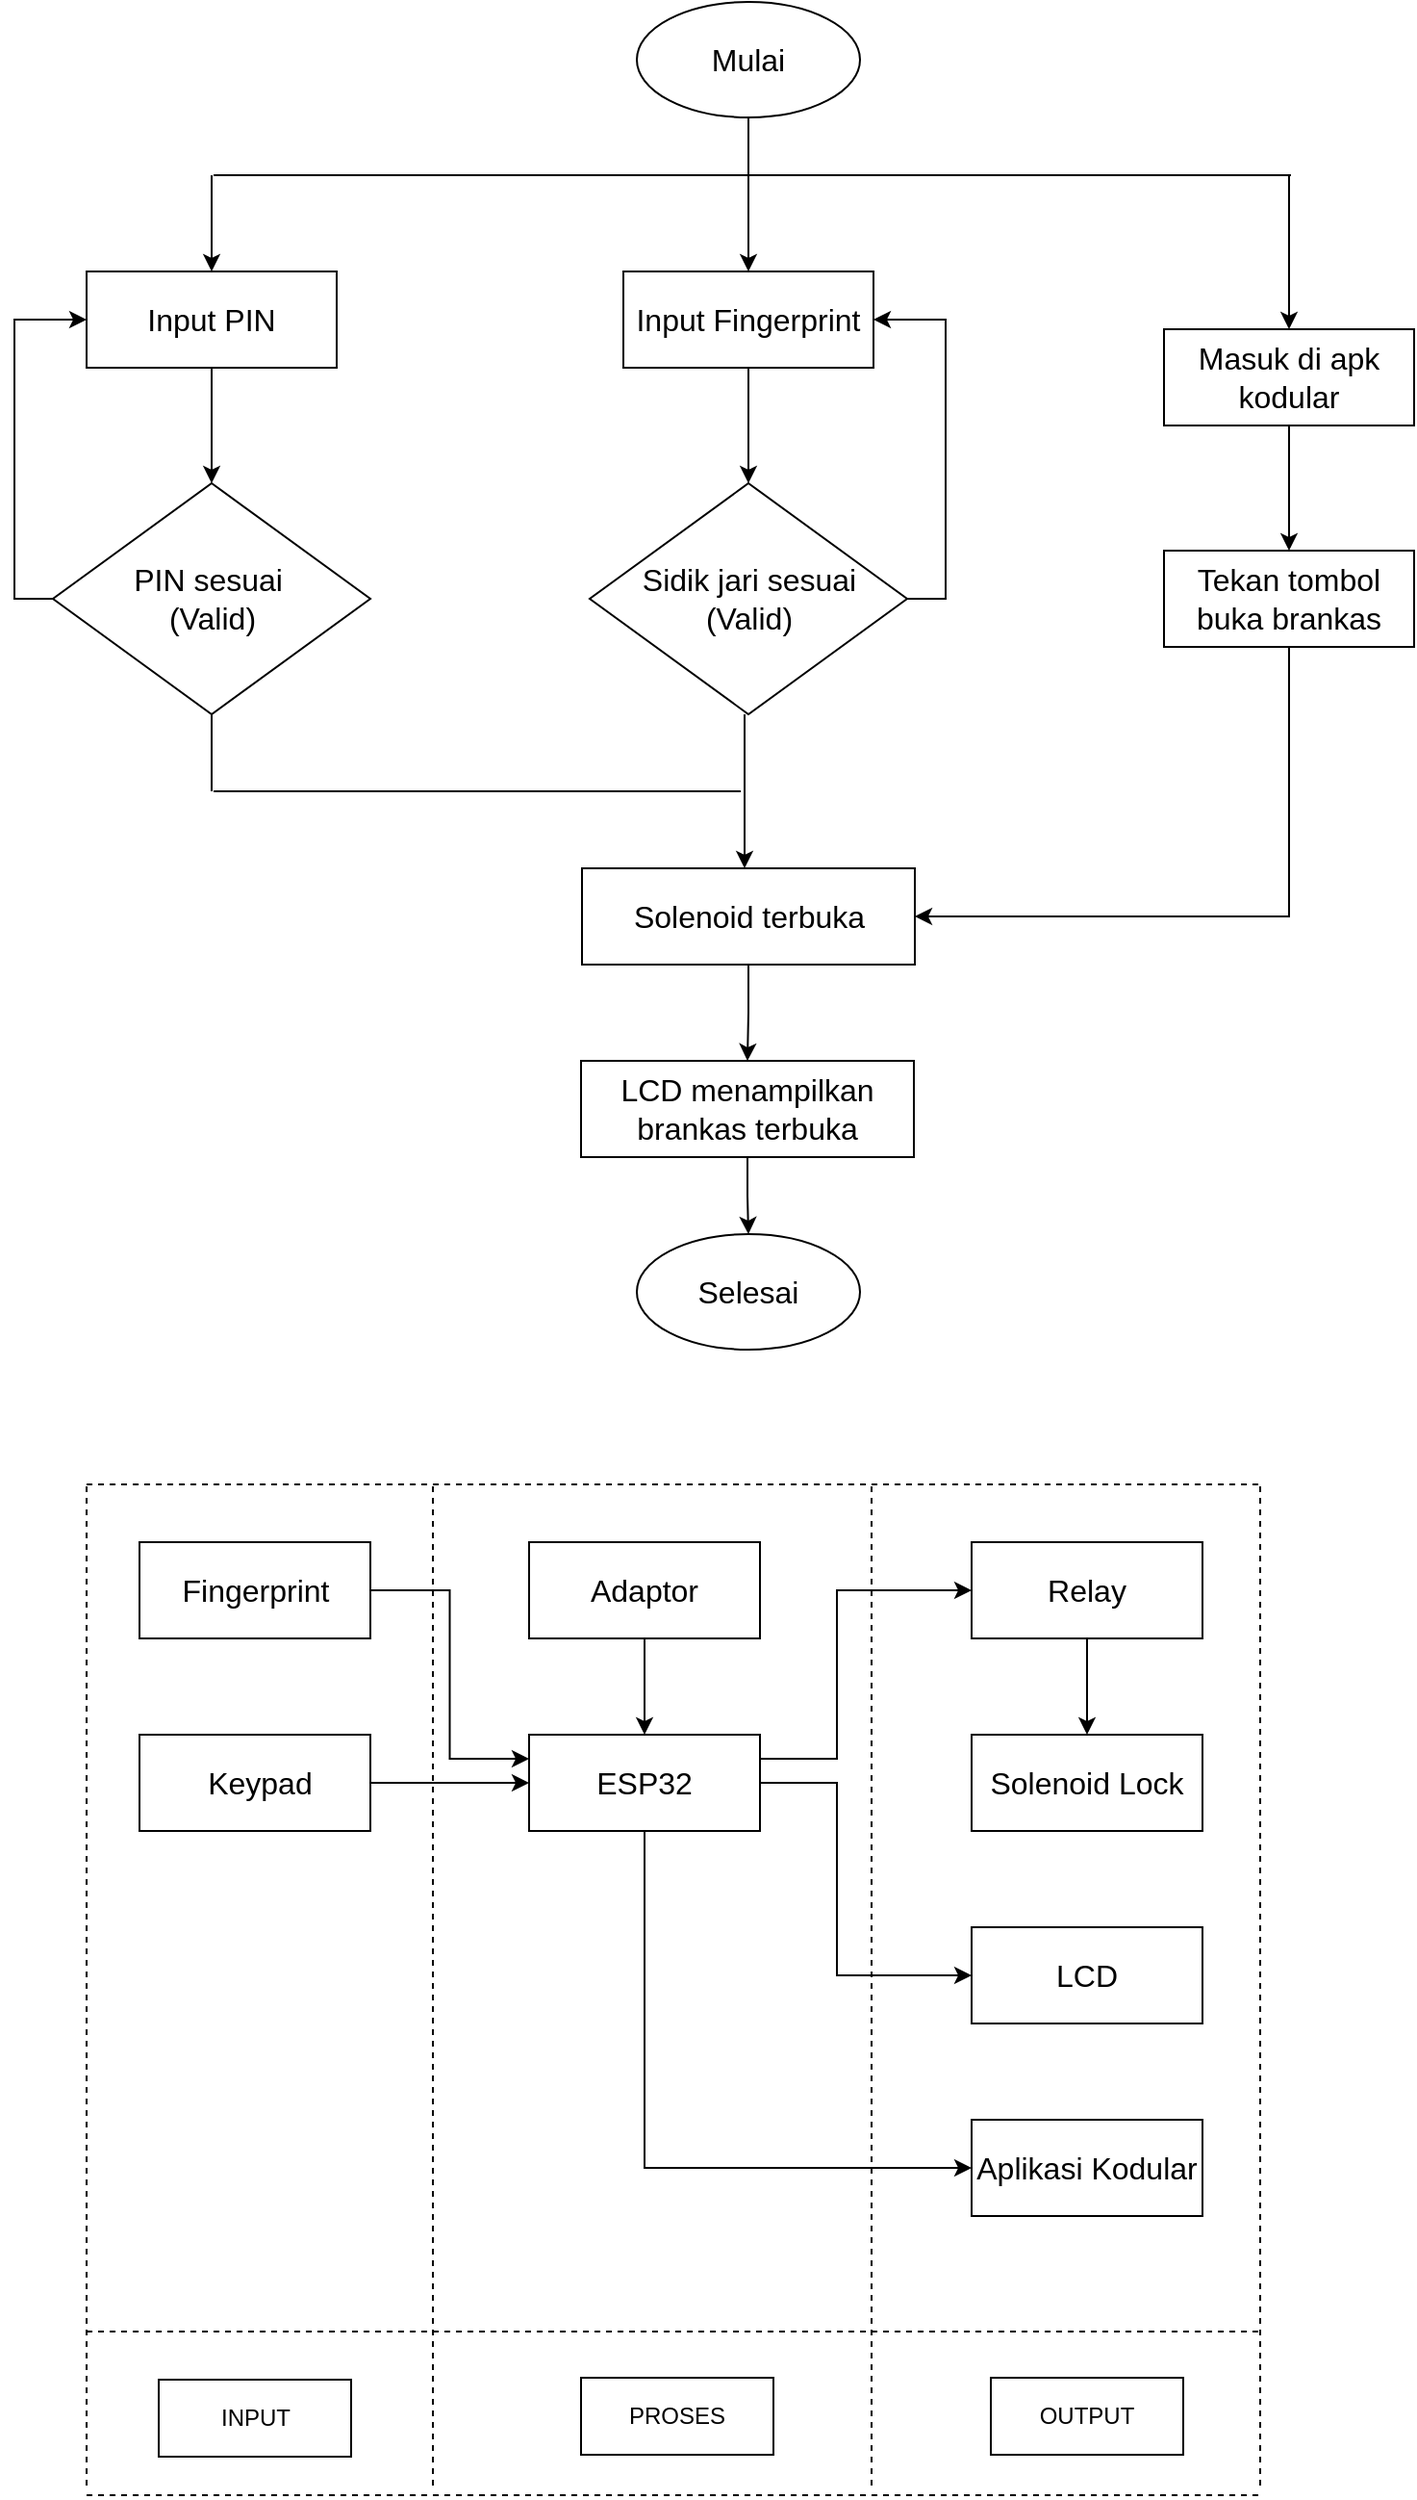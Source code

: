 <mxfile version="27.1.6">
  <diagram id="C5RBs43oDa-KdzZeNtuy" name="Page-1">
    <mxGraphModel dx="1572" dy="902" grid="1" gridSize="10" guides="1" tooltips="1" connect="1" arrows="1" fold="1" page="1" pageScale="1" pageWidth="827" pageHeight="1169" math="0" shadow="0">
      <root>
        <mxCell id="WIyWlLk6GJQsqaUBKTNV-0" />
        <mxCell id="WIyWlLk6GJQsqaUBKTNV-1" parent="WIyWlLk6GJQsqaUBKTNV-0" />
        <mxCell id="52M0mCqpVxW18Atk2zSs-10" style="edgeStyle=orthogonalEdgeStyle;rounded=0;orthogonalLoop=1;jettySize=auto;html=1;exitX=0.5;exitY=1;exitDx=0;exitDy=0;entryX=0.5;entryY=0;entryDx=0;entryDy=0;" parent="WIyWlLk6GJQsqaUBKTNV-1" source="52M0mCqpVxW18Atk2zSs-0" target="52M0mCqpVxW18Atk2zSs-3" edge="1">
          <mxGeometry relative="1" as="geometry" />
        </mxCell>
        <mxCell id="52M0mCqpVxW18Atk2zSs-0" value="&lt;font size=&quot;3&quot;&gt;Mulai&lt;/font&gt;" style="ellipse;whiteSpace=wrap;html=1;" parent="WIyWlLk6GJQsqaUBKTNV-1" vertex="1">
          <mxGeometry x="356" y="30" width="116" height="60" as="geometry" />
        </mxCell>
        <mxCell id="52M0mCqpVxW18Atk2zSs-31" style="edgeStyle=orthogonalEdgeStyle;rounded=0;orthogonalLoop=1;jettySize=auto;html=1;exitX=0.5;exitY=1;exitDx=0;exitDy=0;" parent="WIyWlLk6GJQsqaUBKTNV-1" source="52M0mCqpVxW18Atk2zSs-1" target="52M0mCqpVxW18Atk2zSs-4" edge="1">
          <mxGeometry relative="1" as="geometry" />
        </mxCell>
        <mxCell id="52M0mCqpVxW18Atk2zSs-1" value="&lt;font size=&quot;3&quot;&gt;Input PIN&lt;/font&gt;" style="rounded=0;whiteSpace=wrap;html=1;" parent="WIyWlLk6GJQsqaUBKTNV-1" vertex="1">
          <mxGeometry x="70" y="170" width="130" height="50" as="geometry" />
        </mxCell>
        <mxCell id="ykFBZs8yDmxxUk-7kaHK-1" style="edgeStyle=orthogonalEdgeStyle;rounded=0;orthogonalLoop=1;jettySize=auto;html=1;exitX=0.5;exitY=1;exitDx=0;exitDy=0;entryX=0.5;entryY=0;entryDx=0;entryDy=0;" edge="1" parent="WIyWlLk6GJQsqaUBKTNV-1" source="52M0mCqpVxW18Atk2zSs-2" target="52M0mCqpVxW18Atk2zSs-20">
          <mxGeometry relative="1" as="geometry" />
        </mxCell>
        <mxCell id="52M0mCqpVxW18Atk2zSs-2" value="&lt;font size=&quot;3&quot;&gt;Masuk di apk kodular&lt;/font&gt;" style="rounded=0;whiteSpace=wrap;html=1;" parent="WIyWlLk6GJQsqaUBKTNV-1" vertex="1">
          <mxGeometry x="630" y="200" width="130" height="50" as="geometry" />
        </mxCell>
        <mxCell id="52M0mCqpVxW18Atk2zSs-15" style="edgeStyle=orthogonalEdgeStyle;rounded=0;orthogonalLoop=1;jettySize=auto;html=1;exitX=0.5;exitY=1;exitDx=0;exitDy=0;" parent="WIyWlLk6GJQsqaUBKTNV-1" source="52M0mCqpVxW18Atk2zSs-3" target="52M0mCqpVxW18Atk2zSs-6" edge="1">
          <mxGeometry relative="1" as="geometry" />
        </mxCell>
        <mxCell id="52M0mCqpVxW18Atk2zSs-3" value="&lt;font size=&quot;3&quot;&gt;Input Fingerprint&lt;/font&gt;" style="rounded=0;whiteSpace=wrap;html=1;" parent="WIyWlLk6GJQsqaUBKTNV-1" vertex="1">
          <mxGeometry x="349" y="170" width="130" height="50" as="geometry" />
        </mxCell>
        <mxCell id="ykFBZs8yDmxxUk-7kaHK-18" style="edgeStyle=orthogonalEdgeStyle;rounded=0;orthogonalLoop=1;jettySize=auto;html=1;exitX=0;exitY=0.5;exitDx=0;exitDy=0;entryX=0;entryY=0.5;entryDx=0;entryDy=0;" edge="1" parent="WIyWlLk6GJQsqaUBKTNV-1" source="52M0mCqpVxW18Atk2zSs-4" target="52M0mCqpVxW18Atk2zSs-1">
          <mxGeometry relative="1" as="geometry" />
        </mxCell>
        <mxCell id="52M0mCqpVxW18Atk2zSs-4" value="&lt;font size=&quot;3&quot;&gt;PIN sesuai&amp;nbsp;&lt;/font&gt;&lt;div&gt;&lt;font size=&quot;3&quot;&gt;(Valid)&lt;/font&gt;&lt;/div&gt;" style="rhombus;whiteSpace=wrap;html=1;" parent="WIyWlLk6GJQsqaUBKTNV-1" vertex="1">
          <mxGeometry x="52.5" y="280" width="165" height="120" as="geometry" />
        </mxCell>
        <mxCell id="52M0mCqpVxW18Atk2zSs-25" style="edgeStyle=orthogonalEdgeStyle;rounded=0;orthogonalLoop=1;jettySize=auto;html=1;exitX=0.5;exitY=1;exitDx=0;exitDy=0;" parent="WIyWlLk6GJQsqaUBKTNV-1" edge="1">
          <mxGeometry relative="1" as="geometry">
            <mxPoint x="412" y="400" as="sourcePoint" />
            <mxPoint x="412" y="480" as="targetPoint" />
          </mxGeometry>
        </mxCell>
        <mxCell id="ykFBZs8yDmxxUk-7kaHK-19" style="edgeStyle=orthogonalEdgeStyle;rounded=0;orthogonalLoop=1;jettySize=auto;html=1;exitX=1;exitY=0.5;exitDx=0;exitDy=0;entryX=1;entryY=0.5;entryDx=0;entryDy=0;" edge="1" parent="WIyWlLk6GJQsqaUBKTNV-1" source="52M0mCqpVxW18Atk2zSs-6" target="52M0mCqpVxW18Atk2zSs-3">
          <mxGeometry relative="1" as="geometry" />
        </mxCell>
        <mxCell id="52M0mCqpVxW18Atk2zSs-6" value="&lt;font size=&quot;3&quot;&gt;Sidik jari sesuai&lt;/font&gt;&lt;div&gt;&lt;font size=&quot;3&quot;&gt;(Valid)&lt;/font&gt;&lt;/div&gt;" style="rhombus;whiteSpace=wrap;html=1;" parent="WIyWlLk6GJQsqaUBKTNV-1" vertex="1">
          <mxGeometry x="331.5" y="280" width="165" height="120" as="geometry" />
        </mxCell>
        <mxCell id="52M0mCqpVxW18Atk2zSs-16" style="edgeStyle=orthogonalEdgeStyle;rounded=0;orthogonalLoop=1;jettySize=auto;html=1;exitX=0.5;exitY=1;exitDx=0;exitDy=0;entryX=0.5;entryY=0;entryDx=0;entryDy=0;" parent="WIyWlLk6GJQsqaUBKTNV-1" source="52M0mCqpVxW18Atk2zSs-7" target="52M0mCqpVxW18Atk2zSs-8" edge="1">
          <mxGeometry relative="1" as="geometry" />
        </mxCell>
        <mxCell id="52M0mCqpVxW18Atk2zSs-7" value="&lt;font size=&quot;3&quot;&gt;Solenoid terbuka&lt;/font&gt;" style="rounded=0;whiteSpace=wrap;html=1;" parent="WIyWlLk6GJQsqaUBKTNV-1" vertex="1">
          <mxGeometry x="327.5" y="480" width="173" height="50" as="geometry" />
        </mxCell>
        <mxCell id="52M0mCqpVxW18Atk2zSs-17" style="edgeStyle=orthogonalEdgeStyle;rounded=0;orthogonalLoop=1;jettySize=auto;html=1;exitX=0.5;exitY=1;exitDx=0;exitDy=0;entryX=0.5;entryY=0;entryDx=0;entryDy=0;" parent="WIyWlLk6GJQsqaUBKTNV-1" source="52M0mCqpVxW18Atk2zSs-8" target="52M0mCqpVxW18Atk2zSs-9" edge="1">
          <mxGeometry relative="1" as="geometry" />
        </mxCell>
        <mxCell id="52M0mCqpVxW18Atk2zSs-8" value="&lt;font size=&quot;3&quot;&gt;LCD menampilkan brankas terbuka&lt;/font&gt;" style="rounded=0;whiteSpace=wrap;html=1;" parent="WIyWlLk6GJQsqaUBKTNV-1" vertex="1">
          <mxGeometry x="327" y="580" width="173" height="50" as="geometry" />
        </mxCell>
        <mxCell id="52M0mCqpVxW18Atk2zSs-9" value="&lt;font size=&quot;3&quot;&gt;Selesai&lt;/font&gt;" style="ellipse;whiteSpace=wrap;html=1;" parent="WIyWlLk6GJQsqaUBKTNV-1" vertex="1">
          <mxGeometry x="356" y="670" width="116" height="60" as="geometry" />
        </mxCell>
        <mxCell id="52M0mCqpVxW18Atk2zSs-11" value="" style="endArrow=none;html=1;rounded=0;" parent="WIyWlLk6GJQsqaUBKTNV-1" edge="1">
          <mxGeometry width="50" height="50" relative="1" as="geometry">
            <mxPoint x="136" y="120" as="sourcePoint" />
            <mxPoint x="696" y="120" as="targetPoint" />
          </mxGeometry>
        </mxCell>
        <mxCell id="52M0mCqpVxW18Atk2zSs-13" value="" style="endArrow=classic;html=1;rounded=0;entryX=0.5;entryY=0;entryDx=0;entryDy=0;" parent="WIyWlLk6GJQsqaUBKTNV-1" target="52M0mCqpVxW18Atk2zSs-1" edge="1">
          <mxGeometry width="50" height="50" relative="1" as="geometry">
            <mxPoint x="135" y="120" as="sourcePoint" />
            <mxPoint x="190" y="70" as="targetPoint" />
          </mxGeometry>
        </mxCell>
        <mxCell id="52M0mCqpVxW18Atk2zSs-14" value="" style="endArrow=classic;html=1;rounded=0;entryX=0.5;entryY=0;entryDx=0;entryDy=0;" parent="WIyWlLk6GJQsqaUBKTNV-1" target="52M0mCqpVxW18Atk2zSs-2" edge="1">
          <mxGeometry width="50" height="50" relative="1" as="geometry">
            <mxPoint x="695" y="120" as="sourcePoint" />
            <mxPoint x="740" y="70" as="targetPoint" />
          </mxGeometry>
        </mxCell>
        <mxCell id="52M0mCqpVxW18Atk2zSs-24" style="edgeStyle=orthogonalEdgeStyle;rounded=0;orthogonalLoop=1;jettySize=auto;html=1;exitX=0.5;exitY=1;exitDx=0;exitDy=0;entryX=1;entryY=0.5;entryDx=0;entryDy=0;" parent="WIyWlLk6GJQsqaUBKTNV-1" source="52M0mCqpVxW18Atk2zSs-20" target="52M0mCqpVxW18Atk2zSs-7" edge="1">
          <mxGeometry relative="1" as="geometry" />
        </mxCell>
        <mxCell id="52M0mCqpVxW18Atk2zSs-20" value="&lt;font size=&quot;3&quot;&gt;Tekan tombol buka brankas&lt;/font&gt;" style="rounded=0;whiteSpace=wrap;html=1;" parent="WIyWlLk6GJQsqaUBKTNV-1" vertex="1">
          <mxGeometry x="630" y="315" width="130" height="50" as="geometry" />
        </mxCell>
        <mxCell id="52M0mCqpVxW18Atk2zSs-28" value="" style="endArrow=none;html=1;rounded=0;" parent="WIyWlLk6GJQsqaUBKTNV-1" edge="1">
          <mxGeometry width="50" height="50" relative="1" as="geometry">
            <mxPoint x="136" y="440" as="sourcePoint" />
            <mxPoint x="410" y="440" as="targetPoint" />
          </mxGeometry>
        </mxCell>
        <mxCell id="52M0mCqpVxW18Atk2zSs-30" value="" style="endArrow=none;html=1;rounded=0;" parent="WIyWlLk6GJQsqaUBKTNV-1" edge="1">
          <mxGeometry width="50" height="50" relative="1" as="geometry">
            <mxPoint x="135" y="440" as="sourcePoint" />
            <mxPoint x="135" y="400" as="targetPoint" />
          </mxGeometry>
        </mxCell>
        <mxCell id="ykFBZs8yDmxxUk-7kaHK-33" style="edgeStyle=orthogonalEdgeStyle;rounded=0;orthogonalLoop=1;jettySize=auto;html=1;exitX=1;exitY=0.5;exitDx=0;exitDy=0;entryX=0;entryY=0.25;entryDx=0;entryDy=0;" edge="1" parent="WIyWlLk6GJQsqaUBKTNV-1" source="xbkrUeKxWcu6e-JEVU1y-1" target="xbkrUeKxWcu6e-JEVU1y-3">
          <mxGeometry relative="1" as="geometry" />
        </mxCell>
        <mxCell id="xbkrUeKxWcu6e-JEVU1y-1" value="&lt;font size=&quot;3&quot;&gt;&lt;font style=&quot;vertical-align: inherit;&quot;&gt;&lt;font style=&quot;vertical-align: inherit;&quot;&gt;Fingerprint&lt;/font&gt;&lt;/font&gt;&lt;/font&gt;" style="rounded=0;whiteSpace=wrap;html=1;" parent="WIyWlLk6GJQsqaUBKTNV-1" vertex="1">
          <mxGeometry x="97.5" y="830" width="120" height="50" as="geometry" />
        </mxCell>
        <mxCell id="ykFBZs8yDmxxUk-7kaHK-32" style="edgeStyle=orthogonalEdgeStyle;rounded=0;orthogonalLoop=1;jettySize=auto;html=1;exitX=1;exitY=0.5;exitDx=0;exitDy=0;entryX=0;entryY=0.5;entryDx=0;entryDy=0;" edge="1" parent="WIyWlLk6GJQsqaUBKTNV-1" source="xbkrUeKxWcu6e-JEVU1y-2" target="xbkrUeKxWcu6e-JEVU1y-3">
          <mxGeometry relative="1" as="geometry" />
        </mxCell>
        <mxCell id="xbkrUeKxWcu6e-JEVU1y-2" value="&lt;font size=&quot;3&quot;&gt;&lt;font style=&quot;vertical-align: inherit;&quot;&gt;&lt;font style=&quot;vertical-align: inherit;&quot;&gt;&amp;nbsp;Keypad&lt;/font&gt;&lt;/font&gt;&lt;/font&gt;" style="rounded=0;whiteSpace=wrap;html=1;" parent="WIyWlLk6GJQsqaUBKTNV-1" vertex="1">
          <mxGeometry x="97.5" y="930" width="120" height="50" as="geometry" />
        </mxCell>
        <mxCell id="ykFBZs8yDmxxUk-7kaHK-28" style="edgeStyle=orthogonalEdgeStyle;rounded=0;orthogonalLoop=1;jettySize=auto;html=1;exitX=0.5;exitY=1;exitDx=0;exitDy=0;entryX=0;entryY=0.5;entryDx=0;entryDy=0;" edge="1" parent="WIyWlLk6GJQsqaUBKTNV-1" source="xbkrUeKxWcu6e-JEVU1y-3" target="xbkrUeKxWcu6e-JEVU1y-9">
          <mxGeometry relative="1" as="geometry" />
        </mxCell>
        <mxCell id="ykFBZs8yDmxxUk-7kaHK-30" style="edgeStyle=orthogonalEdgeStyle;rounded=0;orthogonalLoop=1;jettySize=auto;html=1;exitX=1;exitY=0.5;exitDx=0;exitDy=0;entryX=0;entryY=0.5;entryDx=0;entryDy=0;" edge="1" parent="WIyWlLk6GJQsqaUBKTNV-1" source="xbkrUeKxWcu6e-JEVU1y-3" target="xbkrUeKxWcu6e-JEVU1y-4">
          <mxGeometry relative="1" as="geometry">
            <Array as="points">
              <mxPoint x="460" y="955" />
              <mxPoint x="460" y="1055" />
            </Array>
          </mxGeometry>
        </mxCell>
        <mxCell id="ykFBZs8yDmxxUk-7kaHK-31" style="edgeStyle=orthogonalEdgeStyle;rounded=0;orthogonalLoop=1;jettySize=auto;html=1;exitX=1;exitY=0.25;exitDx=0;exitDy=0;entryX=0;entryY=0.5;entryDx=0;entryDy=0;" edge="1" parent="WIyWlLk6GJQsqaUBKTNV-1" source="xbkrUeKxWcu6e-JEVU1y-3" target="xbkrUeKxWcu6e-JEVU1y-6">
          <mxGeometry relative="1" as="geometry">
            <Array as="points">
              <mxPoint x="460" y="943" />
              <mxPoint x="460" y="855" />
            </Array>
          </mxGeometry>
        </mxCell>
        <mxCell id="xbkrUeKxWcu6e-JEVU1y-3" value="&lt;font size=&quot;3&quot;&gt;&lt;font style=&quot;vertical-align: inherit;&quot;&gt;&lt;font style=&quot;vertical-align: inherit;&quot;&gt;ESP32&lt;/font&gt;&lt;/font&gt;&lt;/font&gt;" style="rounded=0;whiteSpace=wrap;html=1;" parent="WIyWlLk6GJQsqaUBKTNV-1" vertex="1">
          <mxGeometry x="300" y="930" width="120" height="50" as="geometry" />
        </mxCell>
        <mxCell id="xbkrUeKxWcu6e-JEVU1y-4" value="&lt;font size=&quot;3&quot;&gt;LCD&lt;/font&gt;" style="rounded=0;whiteSpace=wrap;html=1;" parent="WIyWlLk6GJQsqaUBKTNV-1" vertex="1">
          <mxGeometry x="530" y="1030" width="120" height="50" as="geometry" />
        </mxCell>
        <mxCell id="ykFBZs8yDmxxUk-7kaHK-26" style="edgeStyle=orthogonalEdgeStyle;rounded=0;orthogonalLoop=1;jettySize=auto;html=1;exitX=0.5;exitY=1;exitDx=0;exitDy=0;entryX=0.5;entryY=0;entryDx=0;entryDy=0;" edge="1" parent="WIyWlLk6GJQsqaUBKTNV-1" source="xbkrUeKxWcu6e-JEVU1y-5" target="xbkrUeKxWcu6e-JEVU1y-3">
          <mxGeometry relative="1" as="geometry" />
        </mxCell>
        <mxCell id="xbkrUeKxWcu6e-JEVU1y-5" value="&lt;font size=&quot;3&quot;&gt;&lt;font style=&quot;vertical-align: inherit;&quot;&gt;&lt;font style=&quot;vertical-align: inherit;&quot;&gt;Adaptor&lt;/font&gt;&lt;/font&gt;&lt;/font&gt;" style="rounded=0;whiteSpace=wrap;html=1;" parent="WIyWlLk6GJQsqaUBKTNV-1" vertex="1">
          <mxGeometry x="300" y="830" width="120" height="50" as="geometry" />
        </mxCell>
        <mxCell id="xbkrUeKxWcu6e-JEVU1y-18" style="edgeStyle=orthogonalEdgeStyle;rounded=0;orthogonalLoop=1;jettySize=auto;html=1;exitX=0.5;exitY=1;exitDx=0;exitDy=0;entryX=0.5;entryY=0;entryDx=0;entryDy=0;" parent="WIyWlLk6GJQsqaUBKTNV-1" source="xbkrUeKxWcu6e-JEVU1y-6" target="xbkrUeKxWcu6e-JEVU1y-7" edge="1">
          <mxGeometry relative="1" as="geometry" />
        </mxCell>
        <mxCell id="xbkrUeKxWcu6e-JEVU1y-6" value="&lt;font size=&quot;3&quot;&gt;&lt;font style=&quot;vertical-align: inherit;&quot;&gt;&lt;font style=&quot;vertical-align: inherit;&quot;&gt;Relay&lt;/font&gt;&lt;/font&gt;&lt;/font&gt;" style="rounded=0;whiteSpace=wrap;html=1;" parent="WIyWlLk6GJQsqaUBKTNV-1" vertex="1">
          <mxGeometry x="530" y="830" width="120" height="50" as="geometry" />
        </mxCell>
        <mxCell id="xbkrUeKxWcu6e-JEVU1y-7" value="&lt;font size=&quot;3&quot;&gt;&lt;font style=&quot;vertical-align: inherit;&quot;&gt;&lt;font style=&quot;vertical-align: inherit;&quot;&gt;Solenoid Lock&lt;/font&gt;&lt;/font&gt;&lt;/font&gt;" style="rounded=0;whiteSpace=wrap;html=1;" parent="WIyWlLk6GJQsqaUBKTNV-1" vertex="1">
          <mxGeometry x="530" y="930" width="120" height="50" as="geometry" />
        </mxCell>
        <mxCell id="xbkrUeKxWcu6e-JEVU1y-9" value="&lt;font size=&quot;3&quot;&gt;&lt;font style=&quot;vertical-align: inherit;&quot;&gt;&lt;font style=&quot;vertical-align: inherit;&quot;&gt;Aplikasi Kodular&lt;/font&gt;&lt;/font&gt;&lt;/font&gt;" style="rounded=0;whiteSpace=wrap;html=1;" parent="WIyWlLk6GJQsqaUBKTNV-1" vertex="1">
          <mxGeometry x="530" y="1130" width="120" height="50" as="geometry" />
        </mxCell>
        <mxCell id="ykFBZs8yDmxxUk-7kaHK-2" value="&lt;font style=&quot;vertical-align: inherit;&quot;&gt;&lt;font style=&quot;vertical-align: inherit;&quot;&gt;INPUT&lt;/font&gt;&lt;/font&gt;" style="rounded=0;whiteSpace=wrap;html=1;" vertex="1" parent="WIyWlLk6GJQsqaUBKTNV-1">
          <mxGeometry x="107.5" y="1265" width="100" height="40" as="geometry" />
        </mxCell>
        <mxCell id="ykFBZs8yDmxxUk-7kaHK-3" value="&lt;font style=&quot;vertical-align: inherit;&quot;&gt;&lt;font style=&quot;vertical-align: inherit;&quot;&gt;PROSES&lt;/font&gt;&lt;/font&gt;" style="rounded=0;whiteSpace=wrap;html=1;" vertex="1" parent="WIyWlLk6GJQsqaUBKTNV-1">
          <mxGeometry x="327" y="1264" width="100" height="40" as="geometry" />
        </mxCell>
        <mxCell id="ykFBZs8yDmxxUk-7kaHK-4" value="&lt;font style=&quot;vertical-align: inherit;&quot;&gt;&lt;font style=&quot;vertical-align: inherit;&quot;&gt;OUTPUT&lt;/font&gt;&lt;/font&gt;" style="rounded=0;whiteSpace=wrap;html=1;" vertex="1" parent="WIyWlLk6GJQsqaUBKTNV-1">
          <mxGeometry x="540" y="1264" width="100" height="40" as="geometry" />
        </mxCell>
        <mxCell id="ykFBZs8yDmxxUk-7kaHK-6" value="" style="endArrow=none;dashed=1;html=1;rounded=0;" edge="1" parent="WIyWlLk6GJQsqaUBKTNV-1">
          <mxGeometry width="50" height="50" relative="1" as="geometry">
            <mxPoint x="70" y="1320" as="sourcePoint" />
            <mxPoint x="70" y="800" as="targetPoint" />
          </mxGeometry>
        </mxCell>
        <mxCell id="ykFBZs8yDmxxUk-7kaHK-7" value="" style="endArrow=none;dashed=1;html=1;rounded=0;" edge="1" parent="WIyWlLk6GJQsqaUBKTNV-1">
          <mxGeometry width="50" height="50" relative="1" as="geometry">
            <mxPoint x="70" y="800" as="sourcePoint" />
            <mxPoint x="680" y="800" as="targetPoint" />
          </mxGeometry>
        </mxCell>
        <mxCell id="ykFBZs8yDmxxUk-7kaHK-8" value="" style="endArrow=none;dashed=1;html=1;rounded=0;" edge="1" parent="WIyWlLk6GJQsqaUBKTNV-1">
          <mxGeometry width="50" height="50" relative="1" as="geometry">
            <mxPoint x="680" y="1320" as="sourcePoint" />
            <mxPoint x="680" y="800" as="targetPoint" />
          </mxGeometry>
        </mxCell>
        <mxCell id="ykFBZs8yDmxxUk-7kaHK-9" value="" style="endArrow=none;dashed=1;html=1;rounded=0;" edge="1" parent="WIyWlLk6GJQsqaUBKTNV-1">
          <mxGeometry width="50" height="50" relative="1" as="geometry">
            <mxPoint x="70" y="1325" as="sourcePoint" />
            <mxPoint x="680" y="1325" as="targetPoint" />
          </mxGeometry>
        </mxCell>
        <mxCell id="ykFBZs8yDmxxUk-7kaHK-10" value="" style="endArrow=none;dashed=1;html=1;rounded=0;" edge="1" parent="WIyWlLk6GJQsqaUBKTNV-1">
          <mxGeometry width="50" height="50" relative="1" as="geometry">
            <mxPoint x="70" y="1240" as="sourcePoint" />
            <mxPoint x="680" y="1240" as="targetPoint" />
          </mxGeometry>
        </mxCell>
        <mxCell id="ykFBZs8yDmxxUk-7kaHK-11" value="" style="endArrow=none;dashed=1;html=1;rounded=0;" edge="1" parent="WIyWlLk6GJQsqaUBKTNV-1">
          <mxGeometry width="50" height="50" relative="1" as="geometry">
            <mxPoint x="250" y="1320" as="sourcePoint" />
            <mxPoint x="250" y="800" as="targetPoint" />
          </mxGeometry>
        </mxCell>
        <mxCell id="ykFBZs8yDmxxUk-7kaHK-12" value="" style="endArrow=none;dashed=1;html=1;rounded=0;" edge="1" parent="WIyWlLk6GJQsqaUBKTNV-1">
          <mxGeometry width="50" height="50" relative="1" as="geometry">
            <mxPoint x="478" y="1320" as="sourcePoint" />
            <mxPoint x="478" y="801" as="targetPoint" />
          </mxGeometry>
        </mxCell>
      </root>
    </mxGraphModel>
  </diagram>
</mxfile>
